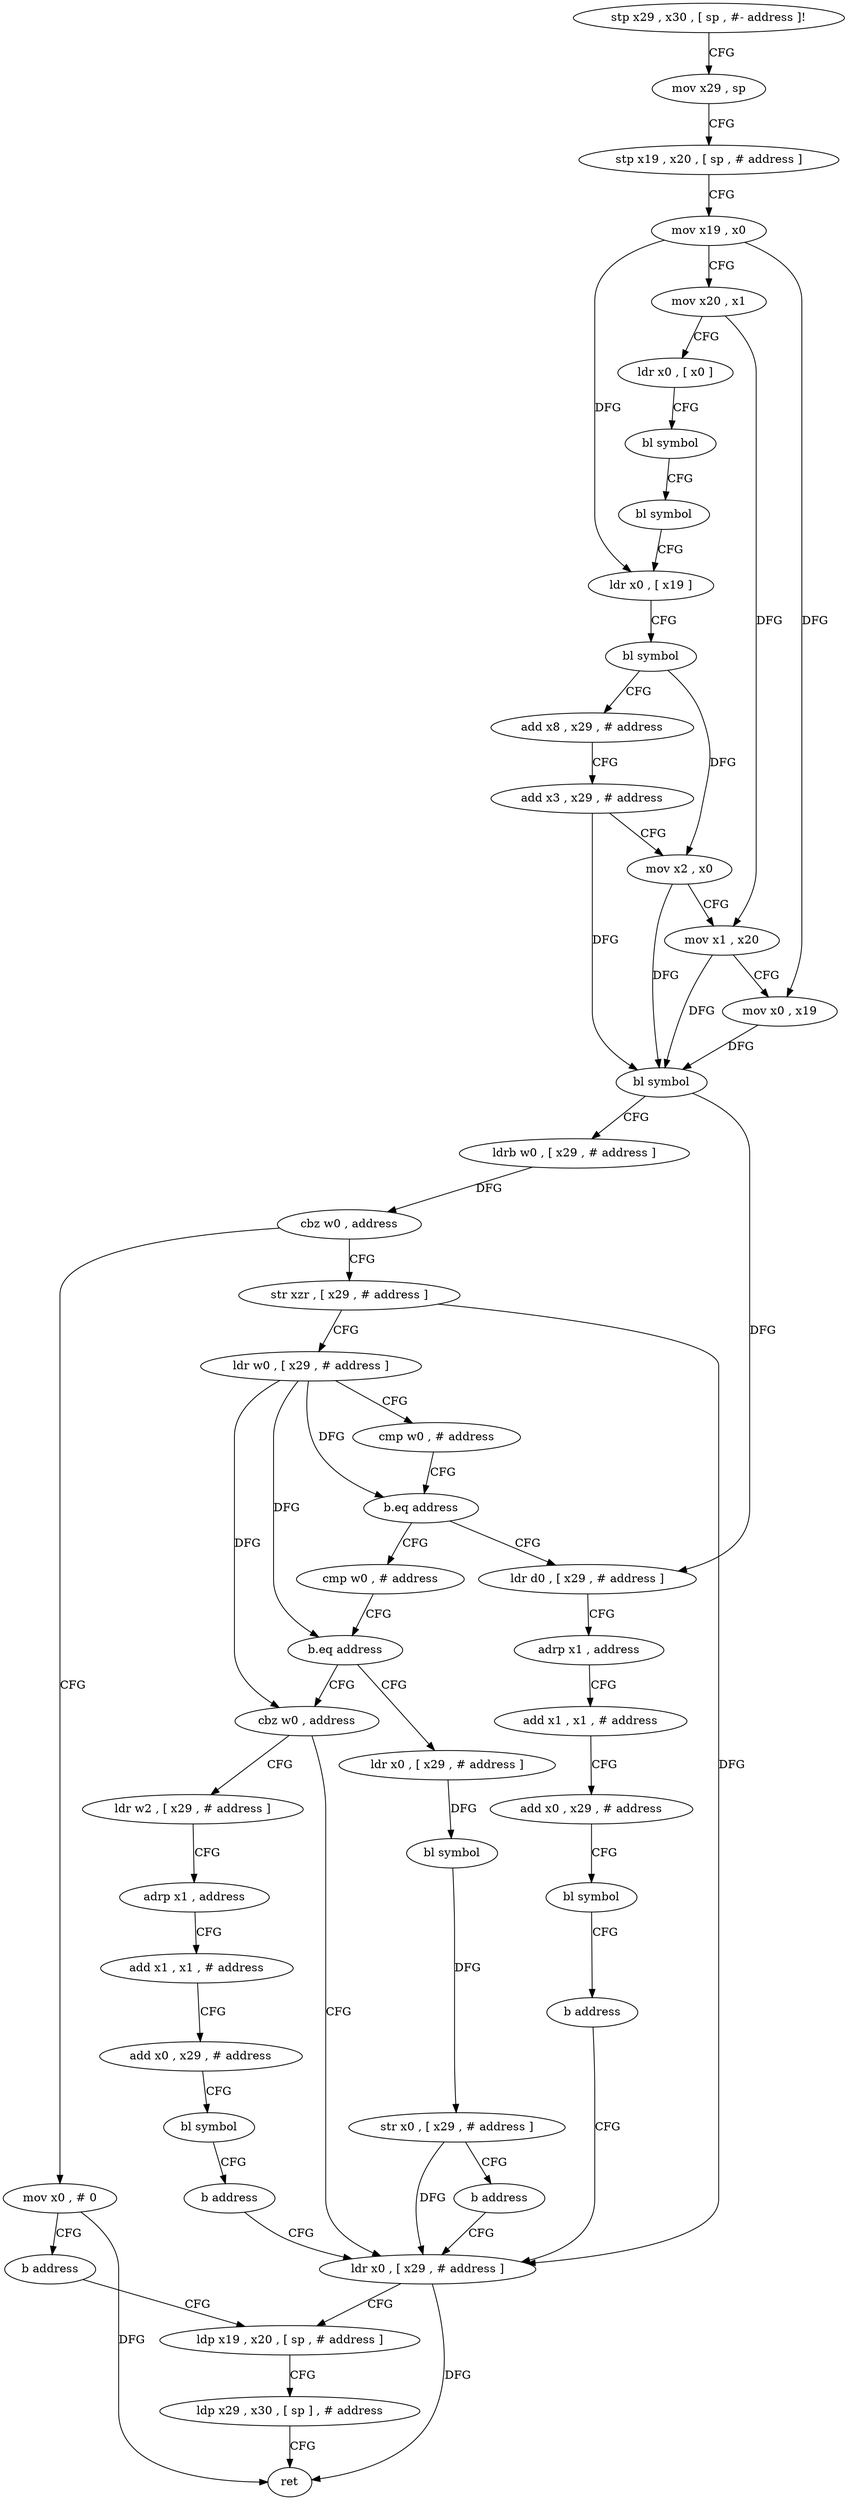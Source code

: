 digraph "func" {
"139188" [label = "stp x29 , x30 , [ sp , #- address ]!" ]
"139192" [label = "mov x29 , sp" ]
"139196" [label = "stp x19 , x20 , [ sp , # address ]" ]
"139200" [label = "mov x19 , x0" ]
"139204" [label = "mov x20 , x1" ]
"139208" [label = "ldr x0 , [ x0 ]" ]
"139212" [label = "bl symbol" ]
"139216" [label = "bl symbol" ]
"139220" [label = "ldr x0 , [ x19 ]" ]
"139224" [label = "bl symbol" ]
"139228" [label = "add x8 , x29 , # address" ]
"139232" [label = "add x3 , x29 , # address" ]
"139236" [label = "mov x2 , x0" ]
"139240" [label = "mov x1 , x20" ]
"139244" [label = "mov x0 , x19" ]
"139248" [label = "bl symbol" ]
"139252" [label = "ldrb w0 , [ x29 , # address ]" ]
"139256" [label = "cbz w0 , address" ]
"139368" [label = "mov x0 , # 0" ]
"139260" [label = "str xzr , [ x29 , # address ]" ]
"139372" [label = "b address" ]
"139292" [label = "ldp x19 , x20 , [ sp , # address ]" ]
"139264" [label = "ldr w0 , [ x29 , # address ]" ]
"139268" [label = "cmp w0 , # address" ]
"139272" [label = "b.eq address" ]
"139328" [label = "ldr d0 , [ x29 , # address ]" ]
"139276" [label = "cmp w0 , # address" ]
"139296" [label = "ldp x29 , x30 , [ sp ] , # address" ]
"139300" [label = "ret" ]
"139332" [label = "adrp x1 , address" ]
"139336" [label = "add x1 , x1 , # address" ]
"139340" [label = "add x0 , x29 , # address" ]
"139344" [label = "bl symbol" ]
"139348" [label = "b address" ]
"139288" [label = "ldr x0 , [ x29 , # address ]" ]
"139280" [label = "b.eq address" ]
"139352" [label = "ldr x0 , [ x29 , # address ]" ]
"139284" [label = "cbz w0 , address" ]
"139356" [label = "bl symbol" ]
"139360" [label = "str x0 , [ x29 , # address ]" ]
"139364" [label = "b address" ]
"139304" [label = "ldr w2 , [ x29 , # address ]" ]
"139308" [label = "adrp x1 , address" ]
"139312" [label = "add x1 , x1 , # address" ]
"139316" [label = "add x0 , x29 , # address" ]
"139320" [label = "bl symbol" ]
"139324" [label = "b address" ]
"139188" -> "139192" [ label = "CFG" ]
"139192" -> "139196" [ label = "CFG" ]
"139196" -> "139200" [ label = "CFG" ]
"139200" -> "139204" [ label = "CFG" ]
"139200" -> "139220" [ label = "DFG" ]
"139200" -> "139244" [ label = "DFG" ]
"139204" -> "139208" [ label = "CFG" ]
"139204" -> "139240" [ label = "DFG" ]
"139208" -> "139212" [ label = "CFG" ]
"139212" -> "139216" [ label = "CFG" ]
"139216" -> "139220" [ label = "CFG" ]
"139220" -> "139224" [ label = "CFG" ]
"139224" -> "139228" [ label = "CFG" ]
"139224" -> "139236" [ label = "DFG" ]
"139228" -> "139232" [ label = "CFG" ]
"139232" -> "139236" [ label = "CFG" ]
"139232" -> "139248" [ label = "DFG" ]
"139236" -> "139240" [ label = "CFG" ]
"139236" -> "139248" [ label = "DFG" ]
"139240" -> "139244" [ label = "CFG" ]
"139240" -> "139248" [ label = "DFG" ]
"139244" -> "139248" [ label = "DFG" ]
"139248" -> "139252" [ label = "CFG" ]
"139248" -> "139328" [ label = "DFG" ]
"139252" -> "139256" [ label = "DFG" ]
"139256" -> "139368" [ label = "CFG" ]
"139256" -> "139260" [ label = "CFG" ]
"139368" -> "139372" [ label = "CFG" ]
"139368" -> "139300" [ label = "DFG" ]
"139260" -> "139264" [ label = "CFG" ]
"139260" -> "139288" [ label = "DFG" ]
"139372" -> "139292" [ label = "CFG" ]
"139292" -> "139296" [ label = "CFG" ]
"139264" -> "139268" [ label = "CFG" ]
"139264" -> "139272" [ label = "DFG" ]
"139264" -> "139280" [ label = "DFG" ]
"139264" -> "139284" [ label = "DFG" ]
"139268" -> "139272" [ label = "CFG" ]
"139272" -> "139328" [ label = "CFG" ]
"139272" -> "139276" [ label = "CFG" ]
"139328" -> "139332" [ label = "CFG" ]
"139276" -> "139280" [ label = "CFG" ]
"139296" -> "139300" [ label = "CFG" ]
"139332" -> "139336" [ label = "CFG" ]
"139336" -> "139340" [ label = "CFG" ]
"139340" -> "139344" [ label = "CFG" ]
"139344" -> "139348" [ label = "CFG" ]
"139348" -> "139288" [ label = "CFG" ]
"139288" -> "139292" [ label = "CFG" ]
"139288" -> "139300" [ label = "DFG" ]
"139280" -> "139352" [ label = "CFG" ]
"139280" -> "139284" [ label = "CFG" ]
"139352" -> "139356" [ label = "DFG" ]
"139284" -> "139304" [ label = "CFG" ]
"139284" -> "139288" [ label = "CFG" ]
"139356" -> "139360" [ label = "DFG" ]
"139360" -> "139364" [ label = "CFG" ]
"139360" -> "139288" [ label = "DFG" ]
"139364" -> "139288" [ label = "CFG" ]
"139304" -> "139308" [ label = "CFG" ]
"139308" -> "139312" [ label = "CFG" ]
"139312" -> "139316" [ label = "CFG" ]
"139316" -> "139320" [ label = "CFG" ]
"139320" -> "139324" [ label = "CFG" ]
"139324" -> "139288" [ label = "CFG" ]
}

